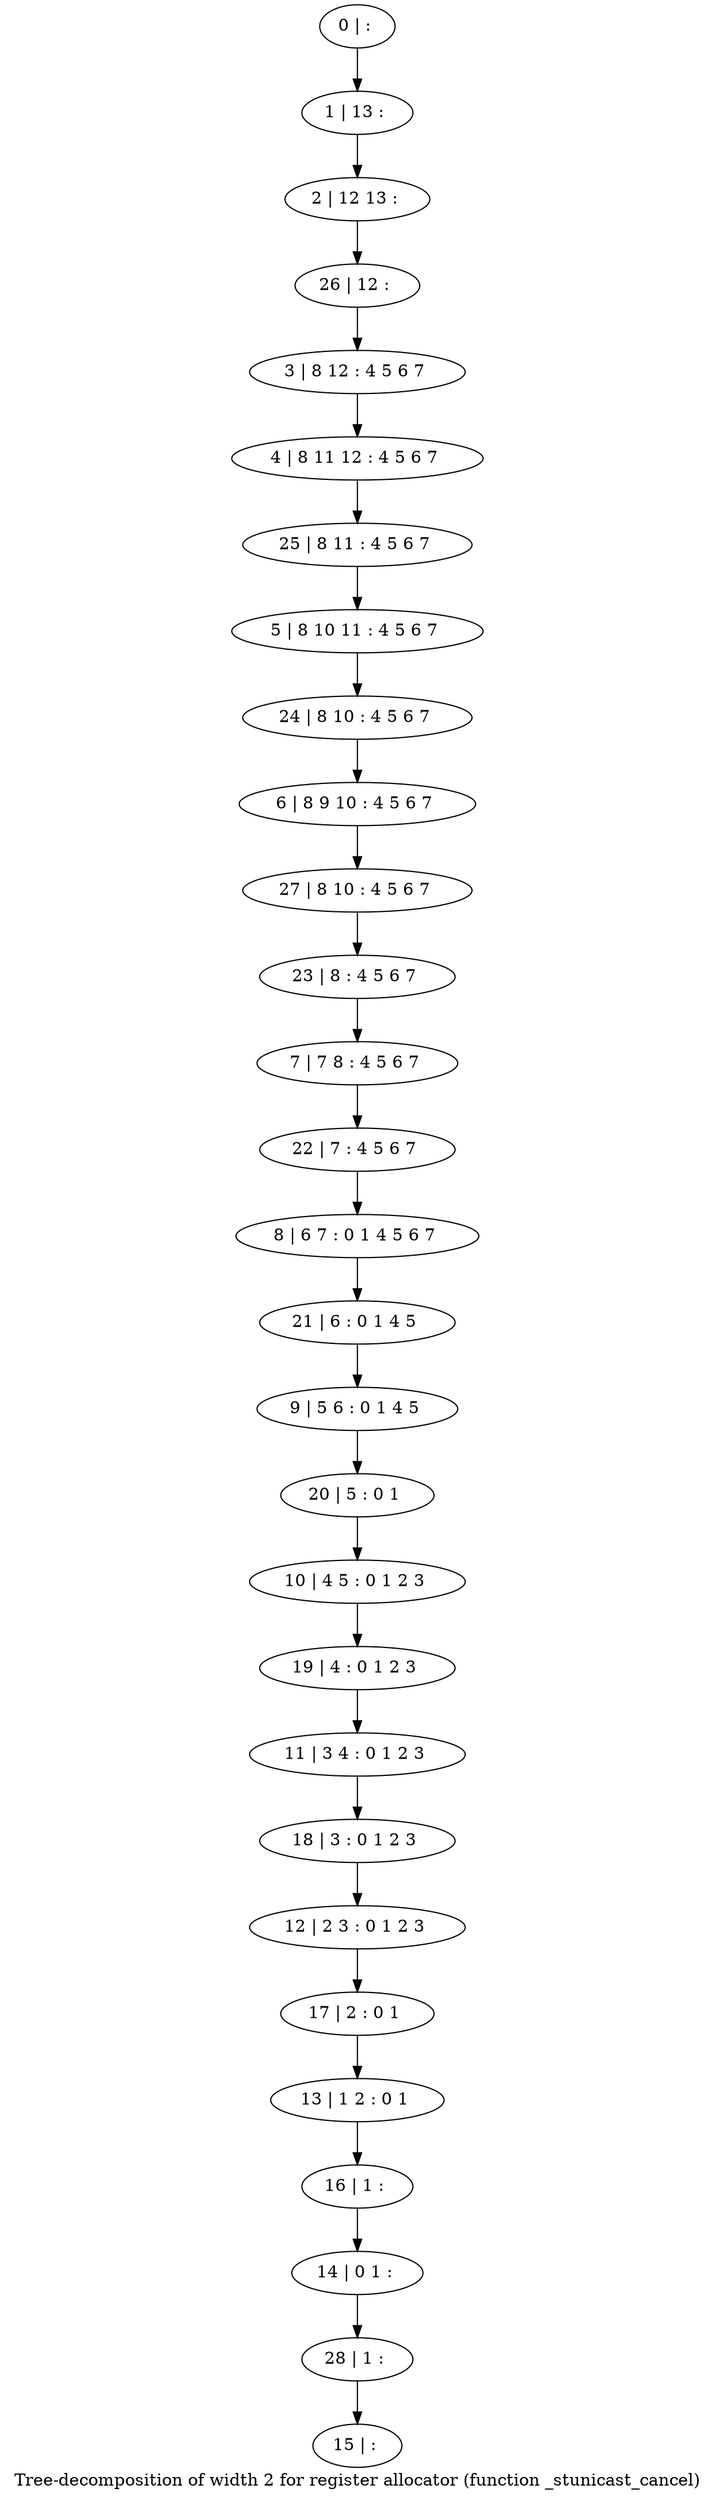 digraph G {
graph [label="Tree-decomposition of width 2 for register allocator (function _stunicast_cancel)"]
0[label="0 | : "];
1[label="1 | 13 : "];
2[label="2 | 12 13 : "];
3[label="3 | 8 12 : 4 5 6 7 "];
4[label="4 | 8 11 12 : 4 5 6 7 "];
5[label="5 | 8 10 11 : 4 5 6 7 "];
6[label="6 | 8 9 10 : 4 5 6 7 "];
7[label="7 | 7 8 : 4 5 6 7 "];
8[label="8 | 6 7 : 0 1 4 5 6 7 "];
9[label="9 | 5 6 : 0 1 4 5 "];
10[label="10 | 4 5 : 0 1 2 3 "];
11[label="11 | 3 4 : 0 1 2 3 "];
12[label="12 | 2 3 : 0 1 2 3 "];
13[label="13 | 1 2 : 0 1 "];
14[label="14 | 0 1 : "];
15[label="15 | : "];
16[label="16 | 1 : "];
17[label="17 | 2 : 0 1 "];
18[label="18 | 3 : 0 1 2 3 "];
19[label="19 | 4 : 0 1 2 3 "];
20[label="20 | 5 : 0 1 "];
21[label="21 | 6 : 0 1 4 5 "];
22[label="22 | 7 : 4 5 6 7 "];
23[label="23 | 8 : 4 5 6 7 "];
24[label="24 | 8 10 : 4 5 6 7 "];
25[label="25 | 8 11 : 4 5 6 7 "];
26[label="26 | 12 : "];
27[label="27 | 8 10 : 4 5 6 7 "];
28[label="28 | 1 : "];
0->1 ;
1->2 ;
3->4 ;
16->14 ;
13->16 ;
17->13 ;
12->17 ;
18->12 ;
11->18 ;
19->11 ;
10->19 ;
20->10 ;
9->20 ;
21->9 ;
8->21 ;
22->8 ;
7->22 ;
23->7 ;
24->6 ;
5->24 ;
25->5 ;
4->25 ;
26->3 ;
2->26 ;
27->23 ;
6->27 ;
28->15 ;
14->28 ;
}
